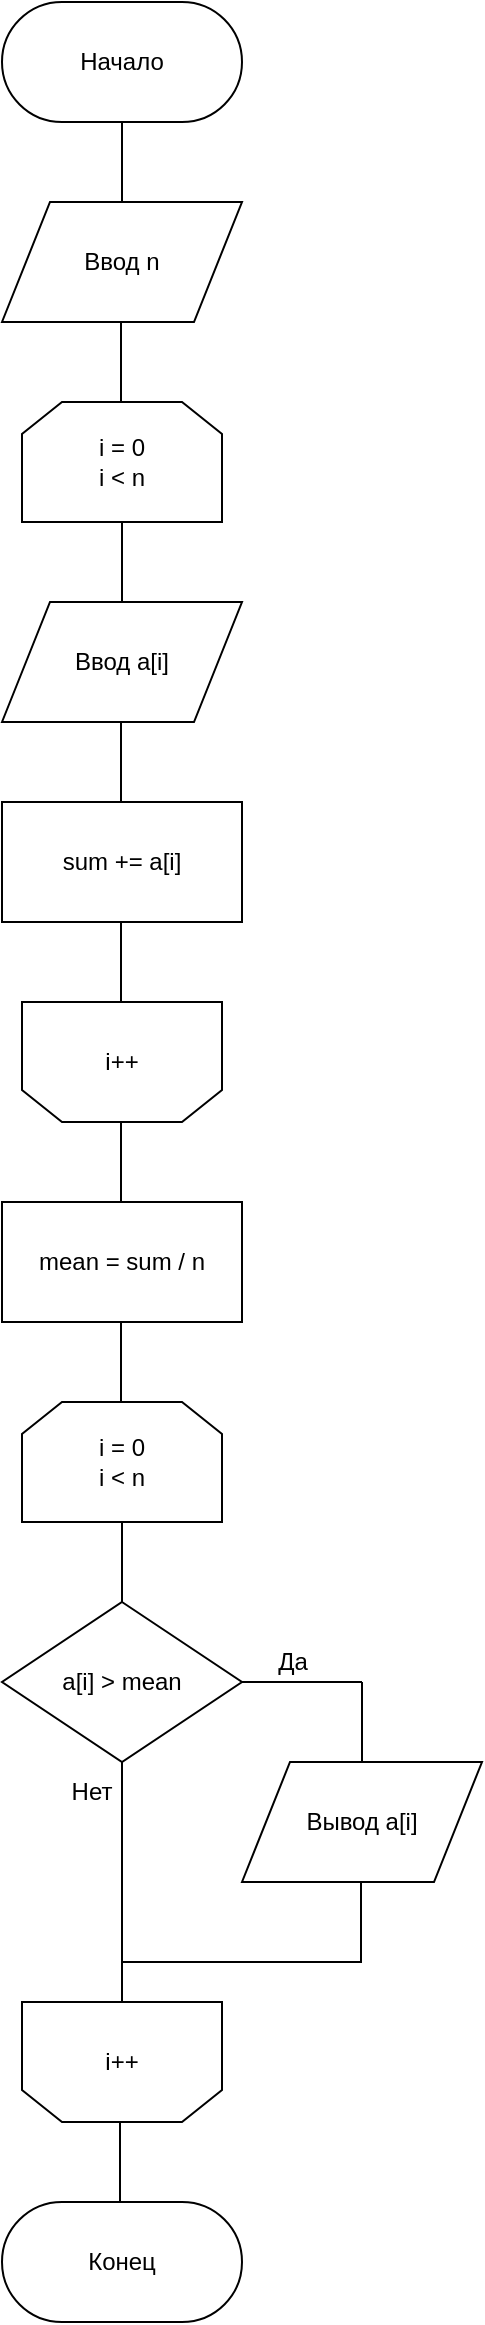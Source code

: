 <mxfile version="12.1.3" type="github" pages="1"><diagram id="PX61BdqKYIXQS81vKa0U" name="Page-1"><mxGraphModel dx="1059" dy="589" grid="1" gridSize="10" guides="1" tooltips="1" connect="1" arrows="1" fold="1" page="1" pageScale="1" pageWidth="850" pageHeight="1100" math="0" shadow="0"><root><mxCell id="0"/><mxCell id="1" parent="0"/><mxCell id="wGSRJ6xpteBCLUdgVzqb-2" value="Начало" style="rounded=1;whiteSpace=wrap;html=1;arcSize=50;" vertex="1" parent="1"><mxGeometry x="340" y="80" width="120" height="60" as="geometry"/></mxCell><mxCell id="wGSRJ6xpteBCLUdgVzqb-3" value="" style="endArrow=none;html=1;entryX=0.5;entryY=1;entryDx=0;entryDy=0;exitX=0.5;exitY=0;exitDx=0;exitDy=0;" edge="1" parent="1" source="wGSRJ6xpteBCLUdgVzqb-4" target="wGSRJ6xpteBCLUdgVzqb-2"><mxGeometry width="50" height="50" relative="1" as="geometry"><mxPoint x="400" y="200" as="sourcePoint"/><mxPoint x="390" y="160" as="targetPoint"/></mxGeometry></mxCell><mxCell id="wGSRJ6xpteBCLUdgVzqb-4" value="Ввод n" style="shape=parallelogram;perimeter=parallelogramPerimeter;whiteSpace=wrap;html=1;" vertex="1" parent="1"><mxGeometry x="340" y="180" width="120" height="60" as="geometry"/></mxCell><mxCell id="wGSRJ6xpteBCLUdgVzqb-8" value="" style="endArrow=none;html=1;entryX=0.5;entryY=1;entryDx=0;entryDy=0;exitX=0.5;exitY=0;exitDx=0;exitDy=0;" edge="1" parent="1"><mxGeometry width="50" height="50" relative="1" as="geometry"><mxPoint x="399.5" y="280" as="sourcePoint"/><mxPoint x="399.5" y="240" as="targetPoint"/></mxGeometry></mxCell><mxCell id="wGSRJ6xpteBCLUdgVzqb-9" value="i = 0&lt;br&gt;i &amp;lt; n" style="shape=loopLimit;whiteSpace=wrap;html=1;" vertex="1" parent="1"><mxGeometry x="350" y="280" width="100" height="60" as="geometry"/></mxCell><mxCell id="wGSRJ6xpteBCLUdgVzqb-10" value="" style="endArrow=none;html=1;entryX=0.5;entryY=1;entryDx=0;entryDy=0;exitX=0.5;exitY=0;exitDx=0;exitDy=0;" edge="1" parent="1" source="wGSRJ6xpteBCLUdgVzqb-11"><mxGeometry width="50" height="50" relative="1" as="geometry"><mxPoint x="400" y="400" as="sourcePoint"/><mxPoint x="400.0" y="340" as="targetPoint"/></mxGeometry></mxCell><mxCell id="wGSRJ6xpteBCLUdgVzqb-11" value="Ввод a[i]" style="shape=parallelogram;perimeter=parallelogramPerimeter;whiteSpace=wrap;html=1;" vertex="1" parent="1"><mxGeometry x="340" y="380" width="120" height="60" as="geometry"/></mxCell><mxCell id="wGSRJ6xpteBCLUdgVzqb-12" value="" style="endArrow=none;html=1;entryX=0.5;entryY=1;entryDx=0;entryDy=0;exitX=0.5;exitY=0;exitDx=0;exitDy=0;" edge="1" parent="1"><mxGeometry width="50" height="50" relative="1" as="geometry"><mxPoint x="399.5" y="480" as="sourcePoint"/><mxPoint x="399.5" y="440" as="targetPoint"/></mxGeometry></mxCell><mxCell id="wGSRJ6xpteBCLUdgVzqb-14" value="sum += a[i]" style="rounded=0;whiteSpace=wrap;html=1;" vertex="1" parent="1"><mxGeometry x="340" y="480" width="120" height="60" as="geometry"/></mxCell><mxCell id="wGSRJ6xpteBCLUdgVzqb-15" value="" style="endArrow=none;html=1;entryX=0.5;entryY=1;entryDx=0;entryDy=0;exitX=0.5;exitY=0;exitDx=0;exitDy=0;" edge="1" parent="1"><mxGeometry width="50" height="50" relative="1" as="geometry"><mxPoint x="399.5" y="580" as="sourcePoint"/><mxPoint x="399.5" y="540" as="targetPoint"/></mxGeometry></mxCell><mxCell id="wGSRJ6xpteBCLUdgVzqb-21" value="i++" style="shape=loopLimit;whiteSpace=wrap;html=1;rounded=0;shadow=0;comic=0;gradientColor=none;align=center;rotation=0;direction=west;" vertex="1" parent="1"><mxGeometry x="350" y="580" width="100" height="60" as="geometry"/></mxCell><mxCell id="wGSRJ6xpteBCLUdgVzqb-22" value="" style="endArrow=none;html=1;entryX=0.5;entryY=1;entryDx=0;entryDy=0;exitX=0.5;exitY=0;exitDx=0;exitDy=0;" edge="1" parent="1"><mxGeometry width="50" height="50" relative="1" as="geometry"><mxPoint x="399.5" y="680" as="sourcePoint"/><mxPoint x="399.5" y="640" as="targetPoint"/></mxGeometry></mxCell><mxCell id="wGSRJ6xpteBCLUdgVzqb-23" value="mean = sum / n" style="rounded=0;whiteSpace=wrap;html=1;" vertex="1" parent="1"><mxGeometry x="340" y="680" width="120" height="60" as="geometry"/></mxCell><mxCell id="wGSRJ6xpteBCLUdgVzqb-24" value="" style="endArrow=none;html=1;entryX=0.5;entryY=1;entryDx=0;entryDy=0;exitX=0.5;exitY=0;exitDx=0;exitDy=0;" edge="1" parent="1"><mxGeometry width="50" height="50" relative="1" as="geometry"><mxPoint x="399.5" y="780" as="sourcePoint"/><mxPoint x="399.5" y="740" as="targetPoint"/></mxGeometry></mxCell><mxCell id="wGSRJ6xpteBCLUdgVzqb-25" value="i = 0&lt;br&gt;i &amp;lt; n" style="shape=loopLimit;whiteSpace=wrap;html=1;" vertex="1" parent="1"><mxGeometry x="350" y="780" width="100" height="60" as="geometry"/></mxCell><mxCell id="wGSRJ6xpteBCLUdgVzqb-31" value="i++" style="shape=loopLimit;whiteSpace=wrap;html=1;rounded=0;shadow=0;comic=0;gradientColor=none;align=center;rotation=0;direction=west;" vertex="1" parent="1"><mxGeometry x="350" y="1080" width="100" height="60" as="geometry"/></mxCell><mxCell id="wGSRJ6xpteBCLUdgVzqb-32" value="a[i] &amp;gt; mean" style="rhombus;whiteSpace=wrap;html=1;rounded=0;shadow=0;comic=0;gradientColor=none;align=center;" vertex="1" parent="1"><mxGeometry x="340" y="880" width="120" height="80" as="geometry"/></mxCell><mxCell id="wGSRJ6xpteBCLUdgVzqb-33" value="" style="endArrow=none;html=1;entryX=0.5;entryY=1;entryDx=0;entryDy=0;exitX=0.5;exitY=0;exitDx=0;exitDy=0;" edge="1" parent="1"><mxGeometry width="50" height="50" relative="1" as="geometry"><mxPoint x="400.0" y="880" as="sourcePoint"/><mxPoint x="400.0" y="840" as="targetPoint"/></mxGeometry></mxCell><mxCell id="wGSRJ6xpteBCLUdgVzqb-34" value="" style="endArrow=none;html=1;entryX=1;entryY=0.5;entryDx=0;entryDy=0;" edge="1" parent="1" target="wGSRJ6xpteBCLUdgVzqb-32"><mxGeometry width="50" height="50" relative="1" as="geometry"><mxPoint x="520" y="920" as="sourcePoint"/><mxPoint x="390" y="1160" as="targetPoint"/></mxGeometry></mxCell><mxCell id="wGSRJ6xpteBCLUdgVzqb-35" value="" style="endArrow=none;html=1;entryX=0.5;entryY=1;entryDx=0;entryDy=0;exitX=0.5;exitY=0;exitDx=0;exitDy=0;" edge="1" parent="1"><mxGeometry width="50" height="50" relative="1" as="geometry"><mxPoint x="520.0" y="960.0" as="sourcePoint"/><mxPoint x="520.0" y="920.0" as="targetPoint"/></mxGeometry></mxCell><mxCell id="wGSRJ6xpteBCLUdgVzqb-37" value="Вывод a[i]" style="shape=parallelogram;perimeter=parallelogramPerimeter;whiteSpace=wrap;html=1;" vertex="1" parent="1"><mxGeometry x="460" y="960" width="120" height="60" as="geometry"/></mxCell><mxCell id="wGSRJ6xpteBCLUdgVzqb-38" value="Да" style="text;html=1;resizable=0;autosize=1;align=center;verticalAlign=middle;points=[];fillColor=none;strokeColor=none;rounded=0;" vertex="1" parent="1"><mxGeometry x="470" y="900" width="30" height="20" as="geometry"/></mxCell><mxCell id="wGSRJ6xpteBCLUdgVzqb-40" value="Нет" style="text;html=1;strokeColor=none;fillColor=none;align=center;verticalAlign=middle;whiteSpace=wrap;rounded=0;" vertex="1" parent="1"><mxGeometry x="369.5" y="965" width="30" height="20" as="geometry"/></mxCell><mxCell id="wGSRJ6xpteBCLUdgVzqb-42" value="" style="endArrow=none;html=1;entryX=0.5;entryY=1;entryDx=0;entryDy=0;exitX=0.5;exitY=1;exitDx=0;exitDy=0;" edge="1" parent="1" source="wGSRJ6xpteBCLUdgVzqb-31"><mxGeometry width="50" height="50" relative="1" as="geometry"><mxPoint x="400.0" y="1000" as="sourcePoint"/><mxPoint x="400.0" y="960" as="targetPoint"/></mxGeometry></mxCell><mxCell id="wGSRJ6xpteBCLUdgVzqb-43" value="" style="endArrow=none;html=1;entryX=0.5;entryY=1;entryDx=0;entryDy=0;exitX=0.5;exitY=0;exitDx=0;exitDy=0;" edge="1" parent="1"><mxGeometry width="50" height="50" relative="1" as="geometry"><mxPoint x="519.5" y="1060.0" as="sourcePoint"/><mxPoint x="519.5" y="1020.0" as="targetPoint"/></mxGeometry></mxCell><mxCell id="wGSRJ6xpteBCLUdgVzqb-45" value="" style="endArrow=none;html=1;" edge="1" parent="1"><mxGeometry width="50" height="50" relative="1" as="geometry"><mxPoint x="520.0" y="1060.0" as="sourcePoint"/><mxPoint x="400" y="1060" as="targetPoint"/></mxGeometry></mxCell><mxCell id="wGSRJ6xpteBCLUdgVzqb-46" value="Конец" style="rounded=1;whiteSpace=wrap;html=1;arcSize=50;" vertex="1" parent="1"><mxGeometry x="340" y="1180" width="120" height="60" as="geometry"/></mxCell><mxCell id="wGSRJ6xpteBCLUdgVzqb-47" value="" style="endArrow=none;html=1;entryX=0.5;entryY=1;entryDx=0;entryDy=0;exitX=0.5;exitY=0;exitDx=0;exitDy=0;" edge="1" parent="1"><mxGeometry width="50" height="50" relative="1" as="geometry"><mxPoint x="399.0" y="1180.0" as="sourcePoint"/><mxPoint x="399.0" y="1140.0" as="targetPoint"/></mxGeometry></mxCell></root></mxGraphModel></diagram></mxfile>
